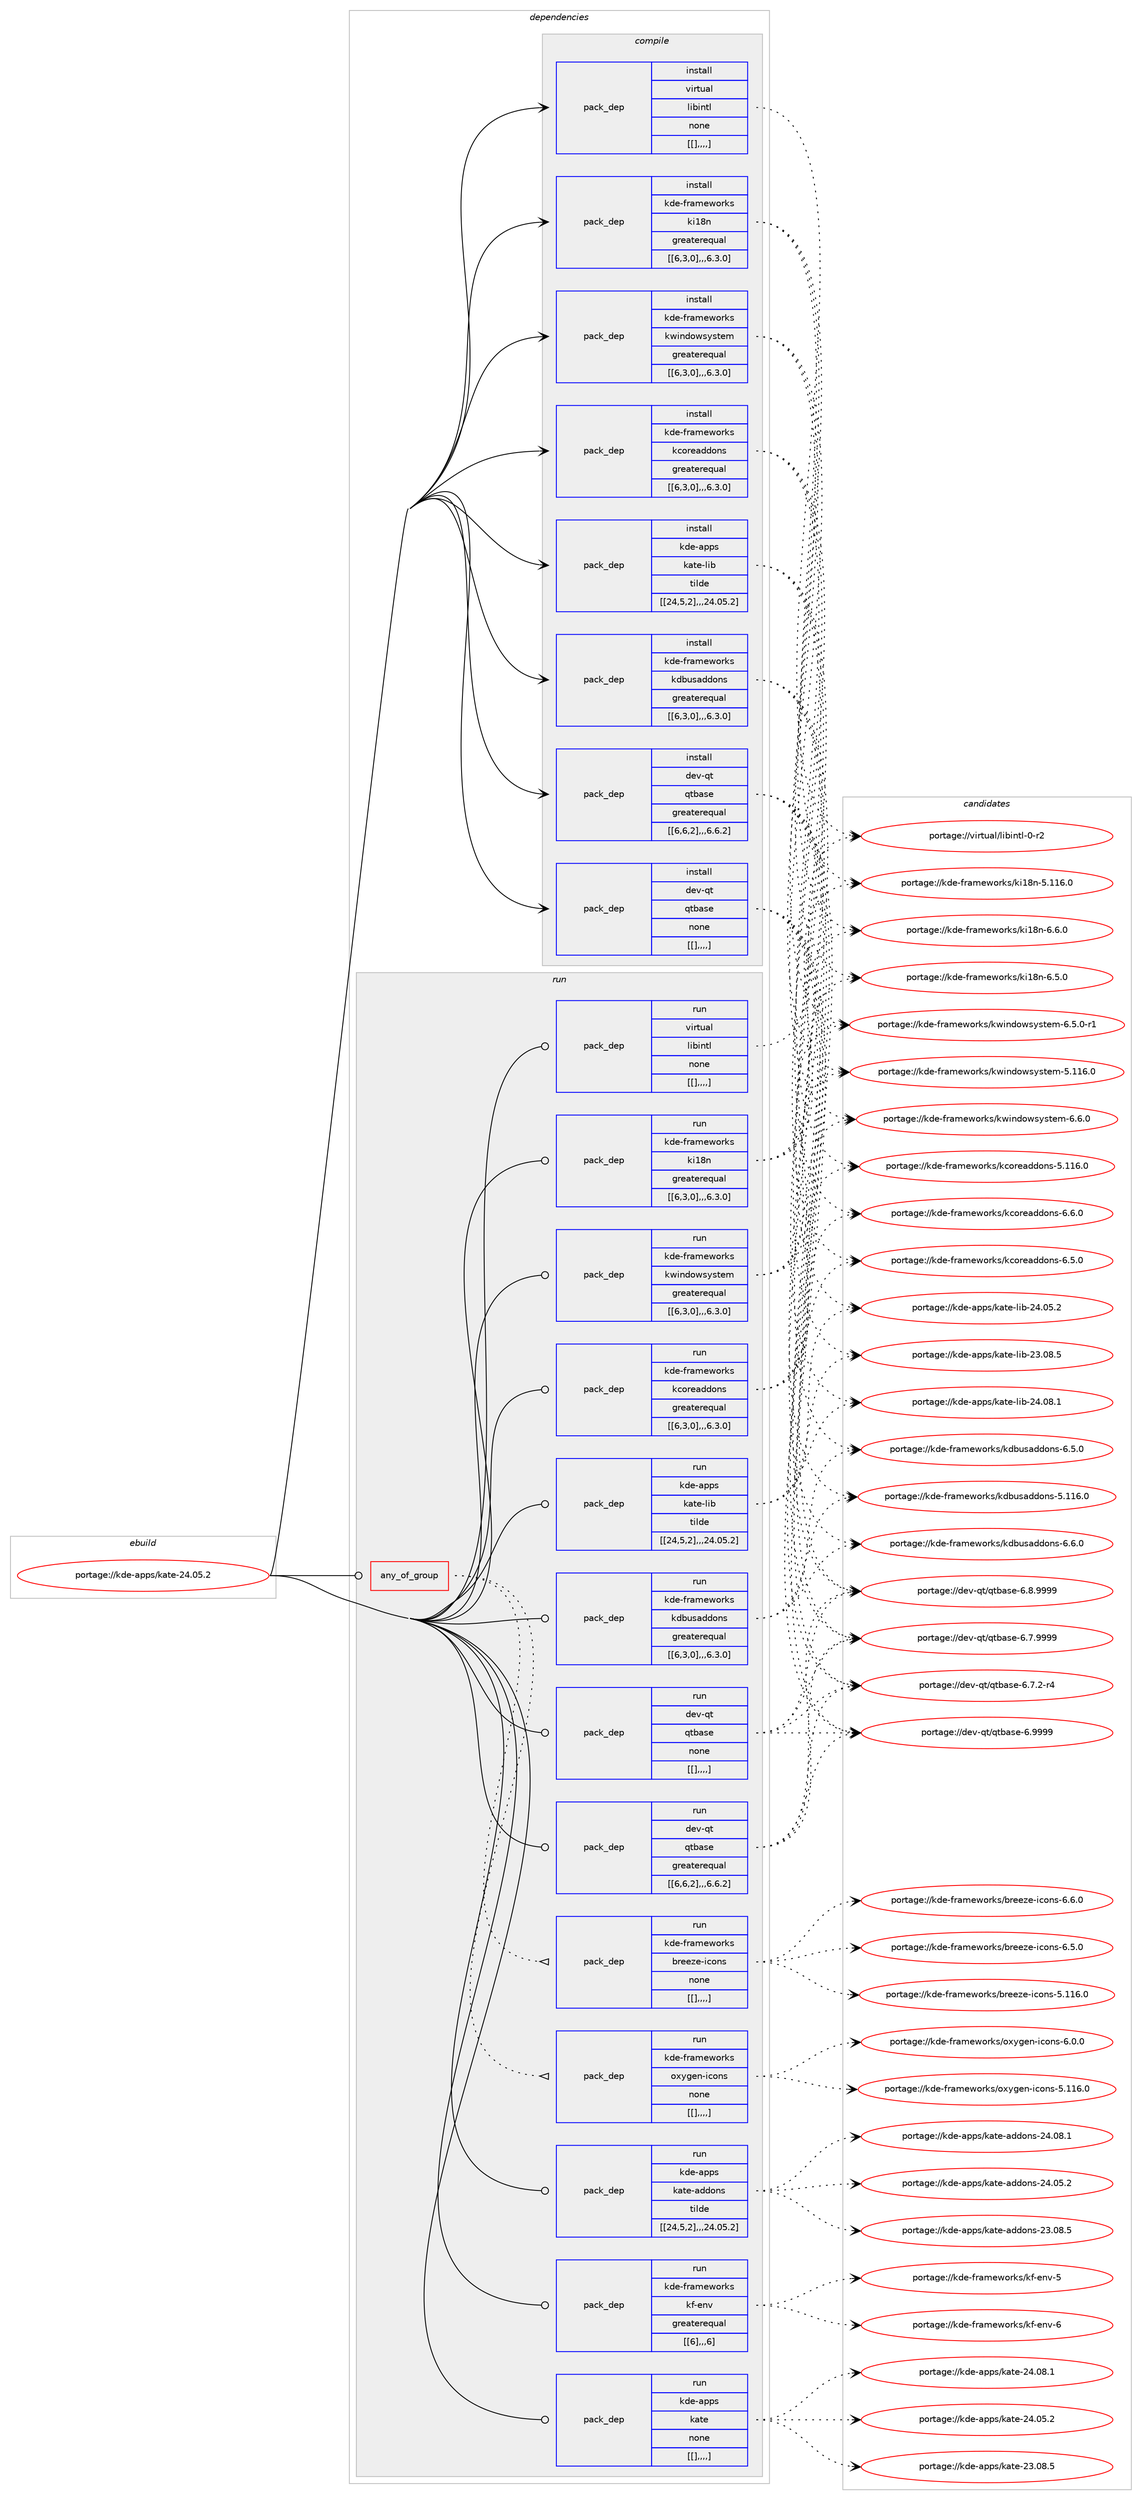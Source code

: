 digraph prolog {

# *************
# Graph options
# *************

newrank=true;
concentrate=true;
compound=true;
graph [rankdir=LR,fontname=Helvetica,fontsize=10,ranksep=1.5];#, ranksep=2.5, nodesep=0.2];
edge  [arrowhead=vee];
node  [fontname=Helvetica,fontsize=10];

# **********
# The ebuild
# **********

subgraph cluster_leftcol {
color=gray;
label=<<i>ebuild</i>>;
id [label="portage://kde-apps/kate-24.05.2", color=red, width=4, href="../kde-apps/kate-24.05.2.svg"];
}

# ****************
# The dependencies
# ****************

subgraph cluster_midcol {
color=gray;
label=<<i>dependencies</i>>;
subgraph cluster_compile {
fillcolor="#eeeeee";
style=filled;
label=<<i>compile</i>>;
subgraph pack185033 {
dependency255834 [label=<<TABLE BORDER="0" CELLBORDER="1" CELLSPACING="0" CELLPADDING="4" WIDTH="220"><TR><TD ROWSPAN="6" CELLPADDING="30">pack_dep</TD></TR><TR><TD WIDTH="110">install</TD></TR><TR><TD>dev-qt</TD></TR><TR><TD>qtbase</TD></TR><TR><TD>greaterequal</TD></TR><TR><TD>[[6,6,2],,,6.6.2]</TD></TR></TABLE>>, shape=none, color=blue];
}
id:e -> dependency255834:w [weight=20,style="solid",arrowhead="vee"];
subgraph pack185034 {
dependency255835 [label=<<TABLE BORDER="0" CELLBORDER="1" CELLSPACING="0" CELLPADDING="4" WIDTH="220"><TR><TD ROWSPAN="6" CELLPADDING="30">pack_dep</TD></TR><TR><TD WIDTH="110">install</TD></TR><TR><TD>dev-qt</TD></TR><TR><TD>qtbase</TD></TR><TR><TD>none</TD></TR><TR><TD>[[],,,,]</TD></TR></TABLE>>, shape=none, color=blue];
}
id:e -> dependency255835:w [weight=20,style="solid",arrowhead="vee"];
subgraph pack185035 {
dependency255836 [label=<<TABLE BORDER="0" CELLBORDER="1" CELLSPACING="0" CELLPADDING="4" WIDTH="220"><TR><TD ROWSPAN="6" CELLPADDING="30">pack_dep</TD></TR><TR><TD WIDTH="110">install</TD></TR><TR><TD>kde-apps</TD></TR><TR><TD>kate-lib</TD></TR><TR><TD>tilde</TD></TR><TR><TD>[[24,5,2],,,24.05.2]</TD></TR></TABLE>>, shape=none, color=blue];
}
id:e -> dependency255836:w [weight=20,style="solid",arrowhead="vee"];
subgraph pack185036 {
dependency255837 [label=<<TABLE BORDER="0" CELLBORDER="1" CELLSPACING="0" CELLPADDING="4" WIDTH="220"><TR><TD ROWSPAN="6" CELLPADDING="30">pack_dep</TD></TR><TR><TD WIDTH="110">install</TD></TR><TR><TD>kde-frameworks</TD></TR><TR><TD>kcoreaddons</TD></TR><TR><TD>greaterequal</TD></TR><TR><TD>[[6,3,0],,,6.3.0]</TD></TR></TABLE>>, shape=none, color=blue];
}
id:e -> dependency255837:w [weight=20,style="solid",arrowhead="vee"];
subgraph pack185037 {
dependency255838 [label=<<TABLE BORDER="0" CELLBORDER="1" CELLSPACING="0" CELLPADDING="4" WIDTH="220"><TR><TD ROWSPAN="6" CELLPADDING="30">pack_dep</TD></TR><TR><TD WIDTH="110">install</TD></TR><TR><TD>kde-frameworks</TD></TR><TR><TD>kdbusaddons</TD></TR><TR><TD>greaterequal</TD></TR><TR><TD>[[6,3,0],,,6.3.0]</TD></TR></TABLE>>, shape=none, color=blue];
}
id:e -> dependency255838:w [weight=20,style="solid",arrowhead="vee"];
subgraph pack185038 {
dependency255839 [label=<<TABLE BORDER="0" CELLBORDER="1" CELLSPACING="0" CELLPADDING="4" WIDTH="220"><TR><TD ROWSPAN="6" CELLPADDING="30">pack_dep</TD></TR><TR><TD WIDTH="110">install</TD></TR><TR><TD>kde-frameworks</TD></TR><TR><TD>ki18n</TD></TR><TR><TD>greaterequal</TD></TR><TR><TD>[[6,3,0],,,6.3.0]</TD></TR></TABLE>>, shape=none, color=blue];
}
id:e -> dependency255839:w [weight=20,style="solid",arrowhead="vee"];
subgraph pack185039 {
dependency255840 [label=<<TABLE BORDER="0" CELLBORDER="1" CELLSPACING="0" CELLPADDING="4" WIDTH="220"><TR><TD ROWSPAN="6" CELLPADDING="30">pack_dep</TD></TR><TR><TD WIDTH="110">install</TD></TR><TR><TD>kde-frameworks</TD></TR><TR><TD>kwindowsystem</TD></TR><TR><TD>greaterequal</TD></TR><TR><TD>[[6,3,0],,,6.3.0]</TD></TR></TABLE>>, shape=none, color=blue];
}
id:e -> dependency255840:w [weight=20,style="solid",arrowhead="vee"];
subgraph pack185040 {
dependency255841 [label=<<TABLE BORDER="0" CELLBORDER="1" CELLSPACING="0" CELLPADDING="4" WIDTH="220"><TR><TD ROWSPAN="6" CELLPADDING="30">pack_dep</TD></TR><TR><TD WIDTH="110">install</TD></TR><TR><TD>virtual</TD></TR><TR><TD>libintl</TD></TR><TR><TD>none</TD></TR><TR><TD>[[],,,,]</TD></TR></TABLE>>, shape=none, color=blue];
}
id:e -> dependency255841:w [weight=20,style="solid",arrowhead="vee"];
}
subgraph cluster_compileandrun {
fillcolor="#eeeeee";
style=filled;
label=<<i>compile and run</i>>;
}
subgraph cluster_run {
fillcolor="#eeeeee";
style=filled;
label=<<i>run</i>>;
subgraph any1548 {
dependency255842 [label=<<TABLE BORDER="0" CELLBORDER="1" CELLSPACING="0" CELLPADDING="4"><TR><TD CELLPADDING="10">any_of_group</TD></TR></TABLE>>, shape=none, color=red];subgraph pack185041 {
dependency255843 [label=<<TABLE BORDER="0" CELLBORDER="1" CELLSPACING="0" CELLPADDING="4" WIDTH="220"><TR><TD ROWSPAN="6" CELLPADDING="30">pack_dep</TD></TR><TR><TD WIDTH="110">run</TD></TR><TR><TD>kde-frameworks</TD></TR><TR><TD>breeze-icons</TD></TR><TR><TD>none</TD></TR><TR><TD>[[],,,,]</TD></TR></TABLE>>, shape=none, color=blue];
}
dependency255842:e -> dependency255843:w [weight=20,style="dotted",arrowhead="oinv"];
subgraph pack185042 {
dependency255844 [label=<<TABLE BORDER="0" CELLBORDER="1" CELLSPACING="0" CELLPADDING="4" WIDTH="220"><TR><TD ROWSPAN="6" CELLPADDING="30">pack_dep</TD></TR><TR><TD WIDTH="110">run</TD></TR><TR><TD>kde-frameworks</TD></TR><TR><TD>oxygen-icons</TD></TR><TR><TD>none</TD></TR><TR><TD>[[],,,,]</TD></TR></TABLE>>, shape=none, color=blue];
}
dependency255842:e -> dependency255844:w [weight=20,style="dotted",arrowhead="oinv"];
}
id:e -> dependency255842:w [weight=20,style="solid",arrowhead="odot"];
subgraph pack185043 {
dependency255845 [label=<<TABLE BORDER="0" CELLBORDER="1" CELLSPACING="0" CELLPADDING="4" WIDTH="220"><TR><TD ROWSPAN="6" CELLPADDING="30">pack_dep</TD></TR><TR><TD WIDTH="110">run</TD></TR><TR><TD>dev-qt</TD></TR><TR><TD>qtbase</TD></TR><TR><TD>greaterequal</TD></TR><TR><TD>[[6,6,2],,,6.6.2]</TD></TR></TABLE>>, shape=none, color=blue];
}
id:e -> dependency255845:w [weight=20,style="solid",arrowhead="odot"];
subgraph pack185044 {
dependency255846 [label=<<TABLE BORDER="0" CELLBORDER="1" CELLSPACING="0" CELLPADDING="4" WIDTH="220"><TR><TD ROWSPAN="6" CELLPADDING="30">pack_dep</TD></TR><TR><TD WIDTH="110">run</TD></TR><TR><TD>dev-qt</TD></TR><TR><TD>qtbase</TD></TR><TR><TD>none</TD></TR><TR><TD>[[],,,,]</TD></TR></TABLE>>, shape=none, color=blue];
}
id:e -> dependency255846:w [weight=20,style="solid",arrowhead="odot"];
subgraph pack185045 {
dependency255847 [label=<<TABLE BORDER="0" CELLBORDER="1" CELLSPACING="0" CELLPADDING="4" WIDTH="220"><TR><TD ROWSPAN="6" CELLPADDING="30">pack_dep</TD></TR><TR><TD WIDTH="110">run</TD></TR><TR><TD>kde-apps</TD></TR><TR><TD>kate-addons</TD></TR><TR><TD>tilde</TD></TR><TR><TD>[[24,5,2],,,24.05.2]</TD></TR></TABLE>>, shape=none, color=blue];
}
id:e -> dependency255847:w [weight=20,style="solid",arrowhead="odot"];
subgraph pack185046 {
dependency255848 [label=<<TABLE BORDER="0" CELLBORDER="1" CELLSPACING="0" CELLPADDING="4" WIDTH="220"><TR><TD ROWSPAN="6" CELLPADDING="30">pack_dep</TD></TR><TR><TD WIDTH="110">run</TD></TR><TR><TD>kde-apps</TD></TR><TR><TD>kate-lib</TD></TR><TR><TD>tilde</TD></TR><TR><TD>[[24,5,2],,,24.05.2]</TD></TR></TABLE>>, shape=none, color=blue];
}
id:e -> dependency255848:w [weight=20,style="solid",arrowhead="odot"];
subgraph pack185047 {
dependency255849 [label=<<TABLE BORDER="0" CELLBORDER="1" CELLSPACING="0" CELLPADDING="4" WIDTH="220"><TR><TD ROWSPAN="6" CELLPADDING="30">pack_dep</TD></TR><TR><TD WIDTH="110">run</TD></TR><TR><TD>kde-frameworks</TD></TR><TR><TD>kcoreaddons</TD></TR><TR><TD>greaterequal</TD></TR><TR><TD>[[6,3,0],,,6.3.0]</TD></TR></TABLE>>, shape=none, color=blue];
}
id:e -> dependency255849:w [weight=20,style="solid",arrowhead="odot"];
subgraph pack185048 {
dependency255850 [label=<<TABLE BORDER="0" CELLBORDER="1" CELLSPACING="0" CELLPADDING="4" WIDTH="220"><TR><TD ROWSPAN="6" CELLPADDING="30">pack_dep</TD></TR><TR><TD WIDTH="110">run</TD></TR><TR><TD>kde-frameworks</TD></TR><TR><TD>kdbusaddons</TD></TR><TR><TD>greaterequal</TD></TR><TR><TD>[[6,3,0],,,6.3.0]</TD></TR></TABLE>>, shape=none, color=blue];
}
id:e -> dependency255850:w [weight=20,style="solid",arrowhead="odot"];
subgraph pack185049 {
dependency255851 [label=<<TABLE BORDER="0" CELLBORDER="1" CELLSPACING="0" CELLPADDING="4" WIDTH="220"><TR><TD ROWSPAN="6" CELLPADDING="30">pack_dep</TD></TR><TR><TD WIDTH="110">run</TD></TR><TR><TD>kde-frameworks</TD></TR><TR><TD>kf-env</TD></TR><TR><TD>greaterequal</TD></TR><TR><TD>[[6],,,6]</TD></TR></TABLE>>, shape=none, color=blue];
}
id:e -> dependency255851:w [weight=20,style="solid",arrowhead="odot"];
subgraph pack185050 {
dependency255852 [label=<<TABLE BORDER="0" CELLBORDER="1" CELLSPACING="0" CELLPADDING="4" WIDTH="220"><TR><TD ROWSPAN="6" CELLPADDING="30">pack_dep</TD></TR><TR><TD WIDTH="110">run</TD></TR><TR><TD>kde-frameworks</TD></TR><TR><TD>ki18n</TD></TR><TR><TD>greaterequal</TD></TR><TR><TD>[[6,3,0],,,6.3.0]</TD></TR></TABLE>>, shape=none, color=blue];
}
id:e -> dependency255852:w [weight=20,style="solid",arrowhead="odot"];
subgraph pack185051 {
dependency255853 [label=<<TABLE BORDER="0" CELLBORDER="1" CELLSPACING="0" CELLPADDING="4" WIDTH="220"><TR><TD ROWSPAN="6" CELLPADDING="30">pack_dep</TD></TR><TR><TD WIDTH="110">run</TD></TR><TR><TD>kde-frameworks</TD></TR><TR><TD>kwindowsystem</TD></TR><TR><TD>greaterequal</TD></TR><TR><TD>[[6,3,0],,,6.3.0]</TD></TR></TABLE>>, shape=none, color=blue];
}
id:e -> dependency255853:w [weight=20,style="solid",arrowhead="odot"];
subgraph pack185052 {
dependency255854 [label=<<TABLE BORDER="0" CELLBORDER="1" CELLSPACING="0" CELLPADDING="4" WIDTH="220"><TR><TD ROWSPAN="6" CELLPADDING="30">pack_dep</TD></TR><TR><TD WIDTH="110">run</TD></TR><TR><TD>virtual</TD></TR><TR><TD>libintl</TD></TR><TR><TD>none</TD></TR><TR><TD>[[],,,,]</TD></TR></TABLE>>, shape=none, color=blue];
}
id:e -> dependency255854:w [weight=20,style="solid",arrowhead="odot"];
subgraph pack185053 {
dependency255855 [label=<<TABLE BORDER="0" CELLBORDER="1" CELLSPACING="0" CELLPADDING="4" WIDTH="220"><TR><TD ROWSPAN="6" CELLPADDING="30">pack_dep</TD></TR><TR><TD WIDTH="110">run</TD></TR><TR><TD>kde-apps</TD></TR><TR><TD>kate</TD></TR><TR><TD>none</TD></TR><TR><TD>[[],,,,]</TD></TR></TABLE>>, shape=none, color=blue];
}
id:e -> dependency255855:w [weight=20,style="solid",arrowhead="odot"];
}
}

# **************
# The candidates
# **************

subgraph cluster_choices {
rank=same;
color=gray;
label=<<i>candidates</i>>;

subgraph choice185033 {
color=black;
nodesep=1;
choice1001011184511311647113116989711510145544657575757 [label="portage://dev-qt/qtbase-6.9999", color=red, width=4,href="../dev-qt/qtbase-6.9999.svg"];
choice10010111845113116471131169897115101455446564657575757 [label="portage://dev-qt/qtbase-6.8.9999", color=red, width=4,href="../dev-qt/qtbase-6.8.9999.svg"];
choice10010111845113116471131169897115101455446554657575757 [label="portage://dev-qt/qtbase-6.7.9999", color=red, width=4,href="../dev-qt/qtbase-6.7.9999.svg"];
choice100101118451131164711311698971151014554465546504511452 [label="portage://dev-qt/qtbase-6.7.2-r4", color=red, width=4,href="../dev-qt/qtbase-6.7.2-r4.svg"];
dependency255834:e -> choice1001011184511311647113116989711510145544657575757:w [style=dotted,weight="100"];
dependency255834:e -> choice10010111845113116471131169897115101455446564657575757:w [style=dotted,weight="100"];
dependency255834:e -> choice10010111845113116471131169897115101455446554657575757:w [style=dotted,weight="100"];
dependency255834:e -> choice100101118451131164711311698971151014554465546504511452:w [style=dotted,weight="100"];
}
subgraph choice185034 {
color=black;
nodesep=1;
choice1001011184511311647113116989711510145544657575757 [label="portage://dev-qt/qtbase-6.9999", color=red, width=4,href="../dev-qt/qtbase-6.9999.svg"];
choice10010111845113116471131169897115101455446564657575757 [label="portage://dev-qt/qtbase-6.8.9999", color=red, width=4,href="../dev-qt/qtbase-6.8.9999.svg"];
choice10010111845113116471131169897115101455446554657575757 [label="portage://dev-qt/qtbase-6.7.9999", color=red, width=4,href="../dev-qt/qtbase-6.7.9999.svg"];
choice100101118451131164711311698971151014554465546504511452 [label="portage://dev-qt/qtbase-6.7.2-r4", color=red, width=4,href="../dev-qt/qtbase-6.7.2-r4.svg"];
dependency255835:e -> choice1001011184511311647113116989711510145544657575757:w [style=dotted,weight="100"];
dependency255835:e -> choice10010111845113116471131169897115101455446564657575757:w [style=dotted,weight="100"];
dependency255835:e -> choice10010111845113116471131169897115101455446554657575757:w [style=dotted,weight="100"];
dependency255835:e -> choice100101118451131164711311698971151014554465546504511452:w [style=dotted,weight="100"];
}
subgraph choice185035 {
color=black;
nodesep=1;
choice1071001014597112112115471079711610145108105984550524648564649 [label="portage://kde-apps/kate-lib-24.08.1", color=red, width=4,href="../kde-apps/kate-lib-24.08.1.svg"];
choice1071001014597112112115471079711610145108105984550524648534650 [label="portage://kde-apps/kate-lib-24.05.2", color=red, width=4,href="../kde-apps/kate-lib-24.05.2.svg"];
choice1071001014597112112115471079711610145108105984550514648564653 [label="portage://kde-apps/kate-lib-23.08.5", color=red, width=4,href="../kde-apps/kate-lib-23.08.5.svg"];
dependency255836:e -> choice1071001014597112112115471079711610145108105984550524648564649:w [style=dotted,weight="100"];
dependency255836:e -> choice1071001014597112112115471079711610145108105984550524648534650:w [style=dotted,weight="100"];
dependency255836:e -> choice1071001014597112112115471079711610145108105984550514648564653:w [style=dotted,weight="100"];
}
subgraph choice185036 {
color=black;
nodesep=1;
choice1071001014510211497109101119111114107115471079911111410197100100111110115455446544648 [label="portage://kde-frameworks/kcoreaddons-6.6.0", color=red, width=4,href="../kde-frameworks/kcoreaddons-6.6.0.svg"];
choice1071001014510211497109101119111114107115471079911111410197100100111110115455446534648 [label="portage://kde-frameworks/kcoreaddons-6.5.0", color=red, width=4,href="../kde-frameworks/kcoreaddons-6.5.0.svg"];
choice10710010145102114971091011191111141071154710799111114101971001001111101154553464949544648 [label="portage://kde-frameworks/kcoreaddons-5.116.0", color=red, width=4,href="../kde-frameworks/kcoreaddons-5.116.0.svg"];
dependency255837:e -> choice1071001014510211497109101119111114107115471079911111410197100100111110115455446544648:w [style=dotted,weight="100"];
dependency255837:e -> choice1071001014510211497109101119111114107115471079911111410197100100111110115455446534648:w [style=dotted,weight="100"];
dependency255837:e -> choice10710010145102114971091011191111141071154710799111114101971001001111101154553464949544648:w [style=dotted,weight="100"];
}
subgraph choice185037 {
color=black;
nodesep=1;
choice1071001014510211497109101119111114107115471071009811711597100100111110115455446544648 [label="portage://kde-frameworks/kdbusaddons-6.6.0", color=red, width=4,href="../kde-frameworks/kdbusaddons-6.6.0.svg"];
choice1071001014510211497109101119111114107115471071009811711597100100111110115455446534648 [label="portage://kde-frameworks/kdbusaddons-6.5.0", color=red, width=4,href="../kde-frameworks/kdbusaddons-6.5.0.svg"];
choice10710010145102114971091011191111141071154710710098117115971001001111101154553464949544648 [label="portage://kde-frameworks/kdbusaddons-5.116.0", color=red, width=4,href="../kde-frameworks/kdbusaddons-5.116.0.svg"];
dependency255838:e -> choice1071001014510211497109101119111114107115471071009811711597100100111110115455446544648:w [style=dotted,weight="100"];
dependency255838:e -> choice1071001014510211497109101119111114107115471071009811711597100100111110115455446534648:w [style=dotted,weight="100"];
dependency255838:e -> choice10710010145102114971091011191111141071154710710098117115971001001111101154553464949544648:w [style=dotted,weight="100"];
}
subgraph choice185038 {
color=black;
nodesep=1;
choice1071001014510211497109101119111114107115471071054956110455446544648 [label="portage://kde-frameworks/ki18n-6.6.0", color=red, width=4,href="../kde-frameworks/ki18n-6.6.0.svg"];
choice1071001014510211497109101119111114107115471071054956110455446534648 [label="portage://kde-frameworks/ki18n-6.5.0", color=red, width=4,href="../kde-frameworks/ki18n-6.5.0.svg"];
choice10710010145102114971091011191111141071154710710549561104553464949544648 [label="portage://kde-frameworks/ki18n-5.116.0", color=red, width=4,href="../kde-frameworks/ki18n-5.116.0.svg"];
dependency255839:e -> choice1071001014510211497109101119111114107115471071054956110455446544648:w [style=dotted,weight="100"];
dependency255839:e -> choice1071001014510211497109101119111114107115471071054956110455446534648:w [style=dotted,weight="100"];
dependency255839:e -> choice10710010145102114971091011191111141071154710710549561104553464949544648:w [style=dotted,weight="100"];
}
subgraph choice185039 {
color=black;
nodesep=1;
choice107100101451021149710910111911111410711547107119105110100111119115121115116101109455446544648 [label="portage://kde-frameworks/kwindowsystem-6.6.0", color=red, width=4,href="../kde-frameworks/kwindowsystem-6.6.0.svg"];
choice1071001014510211497109101119111114107115471071191051101001111191151211151161011094554465346484511449 [label="portage://kde-frameworks/kwindowsystem-6.5.0-r1", color=red, width=4,href="../kde-frameworks/kwindowsystem-6.5.0-r1.svg"];
choice1071001014510211497109101119111114107115471071191051101001111191151211151161011094553464949544648 [label="portage://kde-frameworks/kwindowsystem-5.116.0", color=red, width=4,href="../kde-frameworks/kwindowsystem-5.116.0.svg"];
dependency255840:e -> choice107100101451021149710910111911111410711547107119105110100111119115121115116101109455446544648:w [style=dotted,weight="100"];
dependency255840:e -> choice1071001014510211497109101119111114107115471071191051101001111191151211151161011094554465346484511449:w [style=dotted,weight="100"];
dependency255840:e -> choice1071001014510211497109101119111114107115471071191051101001111191151211151161011094553464949544648:w [style=dotted,weight="100"];
}
subgraph choice185040 {
color=black;
nodesep=1;
choice11810511411611797108471081059810511011610845484511450 [label="portage://virtual/libintl-0-r2", color=red, width=4,href="../virtual/libintl-0-r2.svg"];
dependency255841:e -> choice11810511411611797108471081059810511011610845484511450:w [style=dotted,weight="100"];
}
subgraph choice185041 {
color=black;
nodesep=1;
choice107100101451021149710910111911111410711547981141011011221014510599111110115455446544648 [label="portage://kde-frameworks/breeze-icons-6.6.0", color=red, width=4,href="../kde-frameworks/breeze-icons-6.6.0.svg"];
choice107100101451021149710910111911111410711547981141011011221014510599111110115455446534648 [label="portage://kde-frameworks/breeze-icons-6.5.0", color=red, width=4,href="../kde-frameworks/breeze-icons-6.5.0.svg"];
choice1071001014510211497109101119111114107115479811410110112210145105991111101154553464949544648 [label="portage://kde-frameworks/breeze-icons-5.116.0", color=red, width=4,href="../kde-frameworks/breeze-icons-5.116.0.svg"];
dependency255843:e -> choice107100101451021149710910111911111410711547981141011011221014510599111110115455446544648:w [style=dotted,weight="100"];
dependency255843:e -> choice107100101451021149710910111911111410711547981141011011221014510599111110115455446534648:w [style=dotted,weight="100"];
dependency255843:e -> choice1071001014510211497109101119111114107115479811410110112210145105991111101154553464949544648:w [style=dotted,weight="100"];
}
subgraph choice185042 {
color=black;
nodesep=1;
choice1071001014510211497109101119111114107115471111201211031011104510599111110115455446484648 [label="portage://kde-frameworks/oxygen-icons-6.0.0", color=red, width=4,href="../kde-frameworks/oxygen-icons-6.0.0.svg"];
choice10710010145102114971091011191111141071154711112012110310111045105991111101154553464949544648 [label="portage://kde-frameworks/oxygen-icons-5.116.0", color=red, width=4,href="../kde-frameworks/oxygen-icons-5.116.0.svg"];
dependency255844:e -> choice1071001014510211497109101119111114107115471111201211031011104510599111110115455446484648:w [style=dotted,weight="100"];
dependency255844:e -> choice10710010145102114971091011191111141071154711112012110310111045105991111101154553464949544648:w [style=dotted,weight="100"];
}
subgraph choice185043 {
color=black;
nodesep=1;
choice1001011184511311647113116989711510145544657575757 [label="portage://dev-qt/qtbase-6.9999", color=red, width=4,href="../dev-qt/qtbase-6.9999.svg"];
choice10010111845113116471131169897115101455446564657575757 [label="portage://dev-qt/qtbase-6.8.9999", color=red, width=4,href="../dev-qt/qtbase-6.8.9999.svg"];
choice10010111845113116471131169897115101455446554657575757 [label="portage://dev-qt/qtbase-6.7.9999", color=red, width=4,href="../dev-qt/qtbase-6.7.9999.svg"];
choice100101118451131164711311698971151014554465546504511452 [label="portage://dev-qt/qtbase-6.7.2-r4", color=red, width=4,href="../dev-qt/qtbase-6.7.2-r4.svg"];
dependency255845:e -> choice1001011184511311647113116989711510145544657575757:w [style=dotted,weight="100"];
dependency255845:e -> choice10010111845113116471131169897115101455446564657575757:w [style=dotted,weight="100"];
dependency255845:e -> choice10010111845113116471131169897115101455446554657575757:w [style=dotted,weight="100"];
dependency255845:e -> choice100101118451131164711311698971151014554465546504511452:w [style=dotted,weight="100"];
}
subgraph choice185044 {
color=black;
nodesep=1;
choice1001011184511311647113116989711510145544657575757 [label="portage://dev-qt/qtbase-6.9999", color=red, width=4,href="../dev-qt/qtbase-6.9999.svg"];
choice10010111845113116471131169897115101455446564657575757 [label="portage://dev-qt/qtbase-6.8.9999", color=red, width=4,href="../dev-qt/qtbase-6.8.9999.svg"];
choice10010111845113116471131169897115101455446554657575757 [label="portage://dev-qt/qtbase-6.7.9999", color=red, width=4,href="../dev-qt/qtbase-6.7.9999.svg"];
choice100101118451131164711311698971151014554465546504511452 [label="portage://dev-qt/qtbase-6.7.2-r4", color=red, width=4,href="../dev-qt/qtbase-6.7.2-r4.svg"];
dependency255846:e -> choice1001011184511311647113116989711510145544657575757:w [style=dotted,weight="100"];
dependency255846:e -> choice10010111845113116471131169897115101455446564657575757:w [style=dotted,weight="100"];
dependency255846:e -> choice10010111845113116471131169897115101455446554657575757:w [style=dotted,weight="100"];
dependency255846:e -> choice100101118451131164711311698971151014554465546504511452:w [style=dotted,weight="100"];
}
subgraph choice185045 {
color=black;
nodesep=1;
choice1071001014597112112115471079711610145971001001111101154550524648564649 [label="portage://kde-apps/kate-addons-24.08.1", color=red, width=4,href="../kde-apps/kate-addons-24.08.1.svg"];
choice1071001014597112112115471079711610145971001001111101154550524648534650 [label="portage://kde-apps/kate-addons-24.05.2", color=red, width=4,href="../kde-apps/kate-addons-24.05.2.svg"];
choice1071001014597112112115471079711610145971001001111101154550514648564653 [label="portage://kde-apps/kate-addons-23.08.5", color=red, width=4,href="../kde-apps/kate-addons-23.08.5.svg"];
dependency255847:e -> choice1071001014597112112115471079711610145971001001111101154550524648564649:w [style=dotted,weight="100"];
dependency255847:e -> choice1071001014597112112115471079711610145971001001111101154550524648534650:w [style=dotted,weight="100"];
dependency255847:e -> choice1071001014597112112115471079711610145971001001111101154550514648564653:w [style=dotted,weight="100"];
}
subgraph choice185046 {
color=black;
nodesep=1;
choice1071001014597112112115471079711610145108105984550524648564649 [label="portage://kde-apps/kate-lib-24.08.1", color=red, width=4,href="../kde-apps/kate-lib-24.08.1.svg"];
choice1071001014597112112115471079711610145108105984550524648534650 [label="portage://kde-apps/kate-lib-24.05.2", color=red, width=4,href="../kde-apps/kate-lib-24.05.2.svg"];
choice1071001014597112112115471079711610145108105984550514648564653 [label="portage://kde-apps/kate-lib-23.08.5", color=red, width=4,href="../kde-apps/kate-lib-23.08.5.svg"];
dependency255848:e -> choice1071001014597112112115471079711610145108105984550524648564649:w [style=dotted,weight="100"];
dependency255848:e -> choice1071001014597112112115471079711610145108105984550524648534650:w [style=dotted,weight="100"];
dependency255848:e -> choice1071001014597112112115471079711610145108105984550514648564653:w [style=dotted,weight="100"];
}
subgraph choice185047 {
color=black;
nodesep=1;
choice1071001014510211497109101119111114107115471079911111410197100100111110115455446544648 [label="portage://kde-frameworks/kcoreaddons-6.6.0", color=red, width=4,href="../kde-frameworks/kcoreaddons-6.6.0.svg"];
choice1071001014510211497109101119111114107115471079911111410197100100111110115455446534648 [label="portage://kde-frameworks/kcoreaddons-6.5.0", color=red, width=4,href="../kde-frameworks/kcoreaddons-6.5.0.svg"];
choice10710010145102114971091011191111141071154710799111114101971001001111101154553464949544648 [label="portage://kde-frameworks/kcoreaddons-5.116.0", color=red, width=4,href="../kde-frameworks/kcoreaddons-5.116.0.svg"];
dependency255849:e -> choice1071001014510211497109101119111114107115471079911111410197100100111110115455446544648:w [style=dotted,weight="100"];
dependency255849:e -> choice1071001014510211497109101119111114107115471079911111410197100100111110115455446534648:w [style=dotted,weight="100"];
dependency255849:e -> choice10710010145102114971091011191111141071154710799111114101971001001111101154553464949544648:w [style=dotted,weight="100"];
}
subgraph choice185048 {
color=black;
nodesep=1;
choice1071001014510211497109101119111114107115471071009811711597100100111110115455446544648 [label="portage://kde-frameworks/kdbusaddons-6.6.0", color=red, width=4,href="../kde-frameworks/kdbusaddons-6.6.0.svg"];
choice1071001014510211497109101119111114107115471071009811711597100100111110115455446534648 [label="portage://kde-frameworks/kdbusaddons-6.5.0", color=red, width=4,href="../kde-frameworks/kdbusaddons-6.5.0.svg"];
choice10710010145102114971091011191111141071154710710098117115971001001111101154553464949544648 [label="portage://kde-frameworks/kdbusaddons-5.116.0", color=red, width=4,href="../kde-frameworks/kdbusaddons-5.116.0.svg"];
dependency255850:e -> choice1071001014510211497109101119111114107115471071009811711597100100111110115455446544648:w [style=dotted,weight="100"];
dependency255850:e -> choice1071001014510211497109101119111114107115471071009811711597100100111110115455446534648:w [style=dotted,weight="100"];
dependency255850:e -> choice10710010145102114971091011191111141071154710710098117115971001001111101154553464949544648:w [style=dotted,weight="100"];
}
subgraph choice185049 {
color=black;
nodesep=1;
choice107100101451021149710910111911111410711547107102451011101184554 [label="portage://kde-frameworks/kf-env-6", color=red, width=4,href="../kde-frameworks/kf-env-6.svg"];
choice107100101451021149710910111911111410711547107102451011101184553 [label="portage://kde-frameworks/kf-env-5", color=red, width=4,href="../kde-frameworks/kf-env-5.svg"];
dependency255851:e -> choice107100101451021149710910111911111410711547107102451011101184554:w [style=dotted,weight="100"];
dependency255851:e -> choice107100101451021149710910111911111410711547107102451011101184553:w [style=dotted,weight="100"];
}
subgraph choice185050 {
color=black;
nodesep=1;
choice1071001014510211497109101119111114107115471071054956110455446544648 [label="portage://kde-frameworks/ki18n-6.6.0", color=red, width=4,href="../kde-frameworks/ki18n-6.6.0.svg"];
choice1071001014510211497109101119111114107115471071054956110455446534648 [label="portage://kde-frameworks/ki18n-6.5.0", color=red, width=4,href="../kde-frameworks/ki18n-6.5.0.svg"];
choice10710010145102114971091011191111141071154710710549561104553464949544648 [label="portage://kde-frameworks/ki18n-5.116.0", color=red, width=4,href="../kde-frameworks/ki18n-5.116.0.svg"];
dependency255852:e -> choice1071001014510211497109101119111114107115471071054956110455446544648:w [style=dotted,weight="100"];
dependency255852:e -> choice1071001014510211497109101119111114107115471071054956110455446534648:w [style=dotted,weight="100"];
dependency255852:e -> choice10710010145102114971091011191111141071154710710549561104553464949544648:w [style=dotted,weight="100"];
}
subgraph choice185051 {
color=black;
nodesep=1;
choice107100101451021149710910111911111410711547107119105110100111119115121115116101109455446544648 [label="portage://kde-frameworks/kwindowsystem-6.6.0", color=red, width=4,href="../kde-frameworks/kwindowsystem-6.6.0.svg"];
choice1071001014510211497109101119111114107115471071191051101001111191151211151161011094554465346484511449 [label="portage://kde-frameworks/kwindowsystem-6.5.0-r1", color=red, width=4,href="../kde-frameworks/kwindowsystem-6.5.0-r1.svg"];
choice1071001014510211497109101119111114107115471071191051101001111191151211151161011094553464949544648 [label="portage://kde-frameworks/kwindowsystem-5.116.0", color=red, width=4,href="../kde-frameworks/kwindowsystem-5.116.0.svg"];
dependency255853:e -> choice107100101451021149710910111911111410711547107119105110100111119115121115116101109455446544648:w [style=dotted,weight="100"];
dependency255853:e -> choice1071001014510211497109101119111114107115471071191051101001111191151211151161011094554465346484511449:w [style=dotted,weight="100"];
dependency255853:e -> choice1071001014510211497109101119111114107115471071191051101001111191151211151161011094553464949544648:w [style=dotted,weight="100"];
}
subgraph choice185052 {
color=black;
nodesep=1;
choice11810511411611797108471081059810511011610845484511450 [label="portage://virtual/libintl-0-r2", color=red, width=4,href="../virtual/libintl-0-r2.svg"];
dependency255854:e -> choice11810511411611797108471081059810511011610845484511450:w [style=dotted,weight="100"];
}
subgraph choice185053 {
color=black;
nodesep=1;
choice107100101459711211211547107971161014550524648564649 [label="portage://kde-apps/kate-24.08.1", color=red, width=4,href="../kde-apps/kate-24.08.1.svg"];
choice107100101459711211211547107971161014550524648534650 [label="portage://kde-apps/kate-24.05.2", color=red, width=4,href="../kde-apps/kate-24.05.2.svg"];
choice107100101459711211211547107971161014550514648564653 [label="portage://kde-apps/kate-23.08.5", color=red, width=4,href="../kde-apps/kate-23.08.5.svg"];
dependency255855:e -> choice107100101459711211211547107971161014550524648564649:w [style=dotted,weight="100"];
dependency255855:e -> choice107100101459711211211547107971161014550524648534650:w [style=dotted,weight="100"];
dependency255855:e -> choice107100101459711211211547107971161014550514648564653:w [style=dotted,weight="100"];
}
}

}
